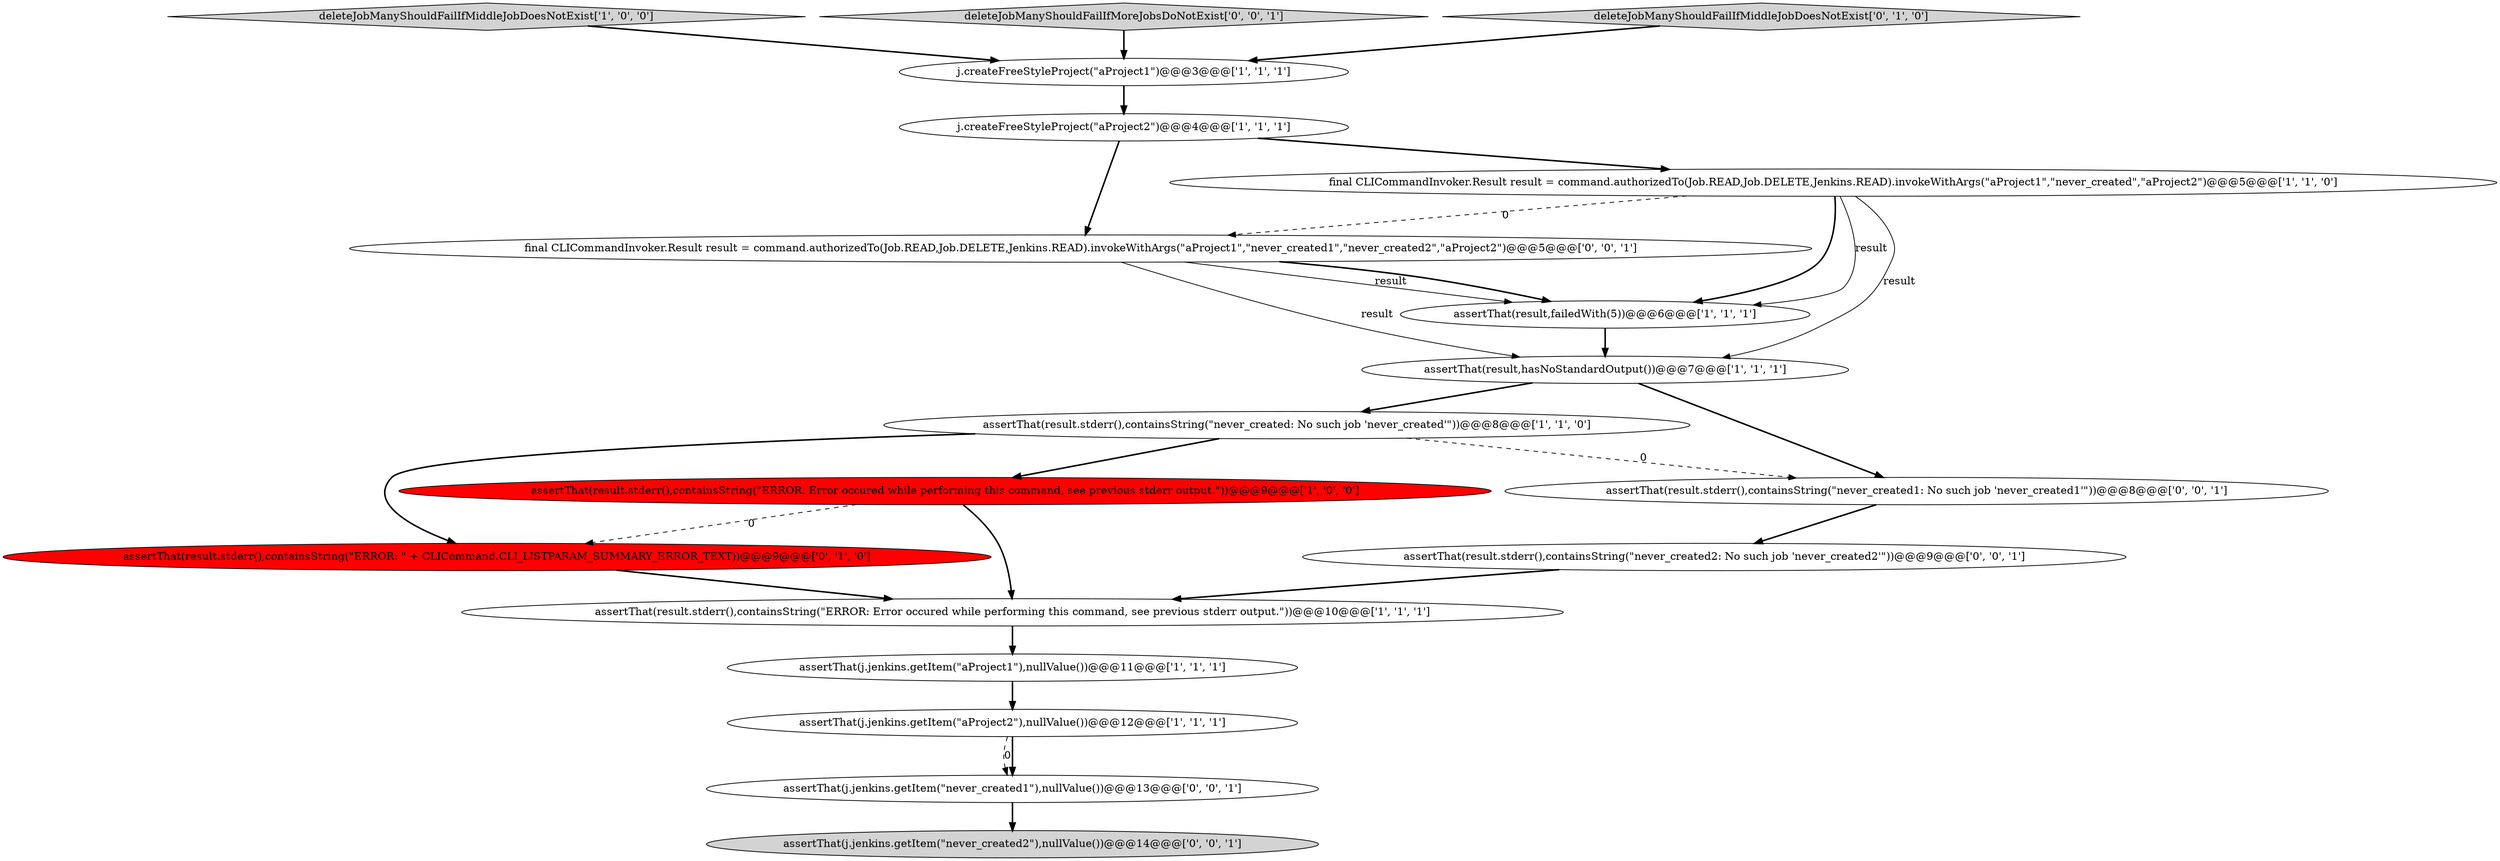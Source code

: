 digraph {
9 [style = filled, label = "j.createFreeStyleProject(\"aProject2\")@@@4@@@['1', '1', '1']", fillcolor = white, shape = ellipse image = "AAA0AAABBB1BBB"];
1 [style = filled, label = "deleteJobManyShouldFailIfMiddleJobDoesNotExist['1', '0', '0']", fillcolor = lightgray, shape = diamond image = "AAA0AAABBB1BBB"];
13 [style = filled, label = "assertThat(j.jenkins.getItem(\"never_created2\"),nullValue())@@@14@@@['0', '0', '1']", fillcolor = lightgray, shape = ellipse image = "AAA0AAABBB3BBB"];
16 [style = filled, label = "assertThat(j.jenkins.getItem(\"never_created1\"),nullValue())@@@13@@@['0', '0', '1']", fillcolor = white, shape = ellipse image = "AAA0AAABBB3BBB"];
17 [style = filled, label = "assertThat(result.stderr(),containsString(\"never_created1: No such job 'never_created1'\"))@@@8@@@['0', '0', '1']", fillcolor = white, shape = ellipse image = "AAA0AAABBB3BBB"];
11 [style = filled, label = "assertThat(result.stderr(),containsString(\"ERROR: \" + CLICommand.CLI_LISTPARAM_SUMMARY_ERROR_TEXT))@@@9@@@['0', '1', '0']", fillcolor = red, shape = ellipse image = "AAA1AAABBB2BBB"];
18 [style = filled, label = "deleteJobManyShouldFailIfMoreJobsDoNotExist['0', '0', '1']", fillcolor = lightgray, shape = diamond image = "AAA0AAABBB3BBB"];
5 [style = filled, label = "assertThat(result,failedWith(5))@@@6@@@['1', '1', '1']", fillcolor = white, shape = ellipse image = "AAA0AAABBB1BBB"];
0 [style = filled, label = "assertThat(result,hasNoStandardOutput())@@@7@@@['1', '1', '1']", fillcolor = white, shape = ellipse image = "AAA0AAABBB1BBB"];
12 [style = filled, label = "deleteJobManyShouldFailIfMiddleJobDoesNotExist['0', '1', '0']", fillcolor = lightgray, shape = diamond image = "AAA0AAABBB2BBB"];
7 [style = filled, label = "assertThat(result.stderr(),containsString(\"ERROR: Error occured while performing this command, see previous stderr output.\"))@@@9@@@['1', '0', '0']", fillcolor = red, shape = ellipse image = "AAA1AAABBB1BBB"];
15 [style = filled, label = "assertThat(result.stderr(),containsString(\"never_created2: No such job 'never_created2'\"))@@@9@@@['0', '0', '1']", fillcolor = white, shape = ellipse image = "AAA0AAABBB3BBB"];
2 [style = filled, label = "assertThat(result.stderr(),containsString(\"never_created: No such job 'never_created'\"))@@@8@@@['1', '1', '0']", fillcolor = white, shape = ellipse image = "AAA0AAABBB1BBB"];
14 [style = filled, label = "final CLICommandInvoker.Result result = command.authorizedTo(Job.READ,Job.DELETE,Jenkins.READ).invokeWithArgs(\"aProject1\",\"never_created1\",\"never_created2\",\"aProject2\")@@@5@@@['0', '0', '1']", fillcolor = white, shape = ellipse image = "AAA0AAABBB3BBB"];
4 [style = filled, label = "assertThat(j.jenkins.getItem(\"aProject2\"),nullValue())@@@12@@@['1', '1', '1']", fillcolor = white, shape = ellipse image = "AAA0AAABBB1BBB"];
8 [style = filled, label = "assertThat(result.stderr(),containsString(\"ERROR: Error occured while performing this command, see previous stderr output.\"))@@@10@@@['1', '1', '1']", fillcolor = white, shape = ellipse image = "AAA0AAABBB1BBB"];
3 [style = filled, label = "j.createFreeStyleProject(\"aProject1\")@@@3@@@['1', '1', '1']", fillcolor = white, shape = ellipse image = "AAA0AAABBB1BBB"];
6 [style = filled, label = "final CLICommandInvoker.Result result = command.authorizedTo(Job.READ,Job.DELETE,Jenkins.READ).invokeWithArgs(\"aProject1\",\"never_created\",\"aProject2\")@@@5@@@['1', '1', '0']", fillcolor = white, shape = ellipse image = "AAA0AAABBB1BBB"];
10 [style = filled, label = "assertThat(j.jenkins.getItem(\"aProject1\"),nullValue())@@@11@@@['1', '1', '1']", fillcolor = white, shape = ellipse image = "AAA0AAABBB1BBB"];
8->10 [style = bold, label=""];
18->3 [style = bold, label=""];
16->13 [style = bold, label=""];
4->16 [style = dashed, label="0"];
0->17 [style = bold, label=""];
0->2 [style = bold, label=""];
1->3 [style = bold, label=""];
6->5 [style = solid, label="result"];
6->0 [style = solid, label="result"];
7->11 [style = dashed, label="0"];
6->14 [style = dashed, label="0"];
7->8 [style = bold, label=""];
2->17 [style = dashed, label="0"];
9->6 [style = bold, label=""];
14->5 [style = solid, label="result"];
3->9 [style = bold, label=""];
6->5 [style = bold, label=""];
5->0 [style = bold, label=""];
14->0 [style = solid, label="result"];
17->15 [style = bold, label=""];
9->14 [style = bold, label=""];
10->4 [style = bold, label=""];
11->8 [style = bold, label=""];
12->3 [style = bold, label=""];
2->7 [style = bold, label=""];
2->11 [style = bold, label=""];
15->8 [style = bold, label=""];
4->16 [style = bold, label=""];
14->5 [style = bold, label=""];
}
